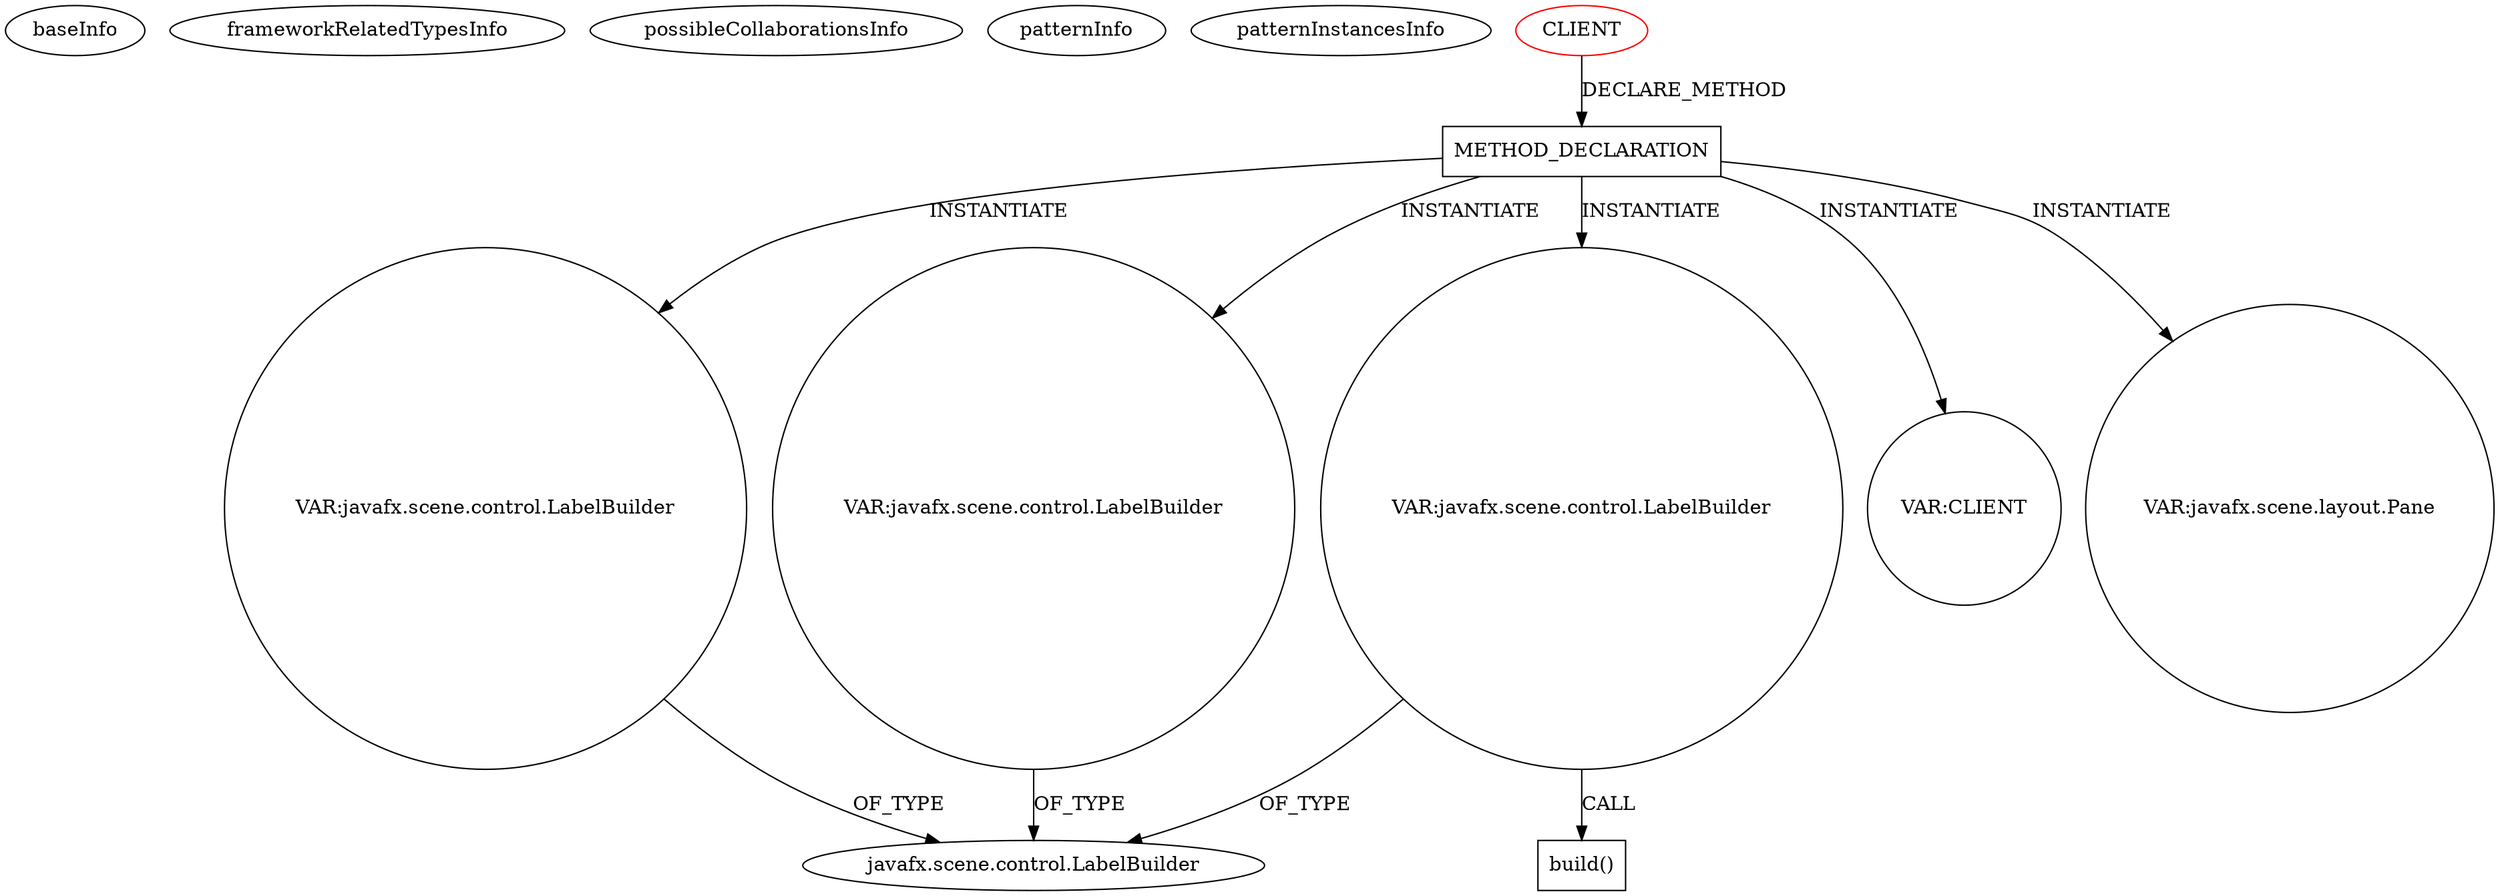 digraph {
baseInfo[graphId=3709,category="pattern",isAnonymous=false,possibleRelation=false]
frameworkRelatedTypesInfo[]
possibleCollaborationsInfo[]
patternInfo[frequency=2.0,patternRootClient=0]
patternInstancesInfo[0="SaiPradeepDandem-javafx2-gradient-builder~/SaiPradeepDandem-javafx2-gradient-builder/javafx2-gradient-builder-master/src/main/java/com/javafx/gradientbuilder/application/RadialSettingsLayout.java~RadialSettingsLayout~1170",1="SaiPradeepDandem-javafx2-gradient-builder~/SaiPradeepDandem-javafx2-gradient-builder/javafx2-gradient-builder-master/src/main/java/com/javafx/gradientbuilder/application/LinearSettingsLayout.java~LinearSettingsLayout~1172"]
59[label="javafx.scene.control.LabelBuilder",vertexType="FRAMEWORK_CLASS_TYPE",isFrameworkType=false]
57[label="VAR:javafx.scene.control.LabelBuilder",vertexType="VARIABLE_EXPRESION",isFrameworkType=false,shape=circle]
66[label="VAR:javafx.scene.control.LabelBuilder",vertexType="VARIABLE_EXPRESION",isFrameworkType=false,shape=circle]
96[label="VAR:javafx.scene.control.LabelBuilder",vertexType="VARIABLE_EXPRESION",isFrameworkType=false,shape=circle]
97[label="build()",vertexType="INSIDE_CALL",isFrameworkType=false,shape=box]
56[label="METHOD_DECLARATION",vertexType="CLIENT_METHOD_DECLARATION",isFrameworkType=false,shape=box]
0[label="CLIENT",vertexType="ROOT_CLIENT_CLASS_DECLARATION",isFrameworkType=false,color=red]
251[label="VAR:CLIENT",vertexType="VARIABLE_EXPRESION",isFrameworkType=false,shape=circle]
423[label="VAR:javafx.scene.layout.Pane",vertexType="VARIABLE_EXPRESION",isFrameworkType=false,shape=circle]
96->59[label="OF_TYPE"]
56->57[label="INSTANTIATE"]
56->66[label="INSTANTIATE"]
0->56[label="DECLARE_METHOD"]
56->96[label="INSTANTIATE"]
56->423[label="INSTANTIATE"]
57->59[label="OF_TYPE"]
96->97[label="CALL"]
66->59[label="OF_TYPE"]
56->251[label="INSTANTIATE"]
}
